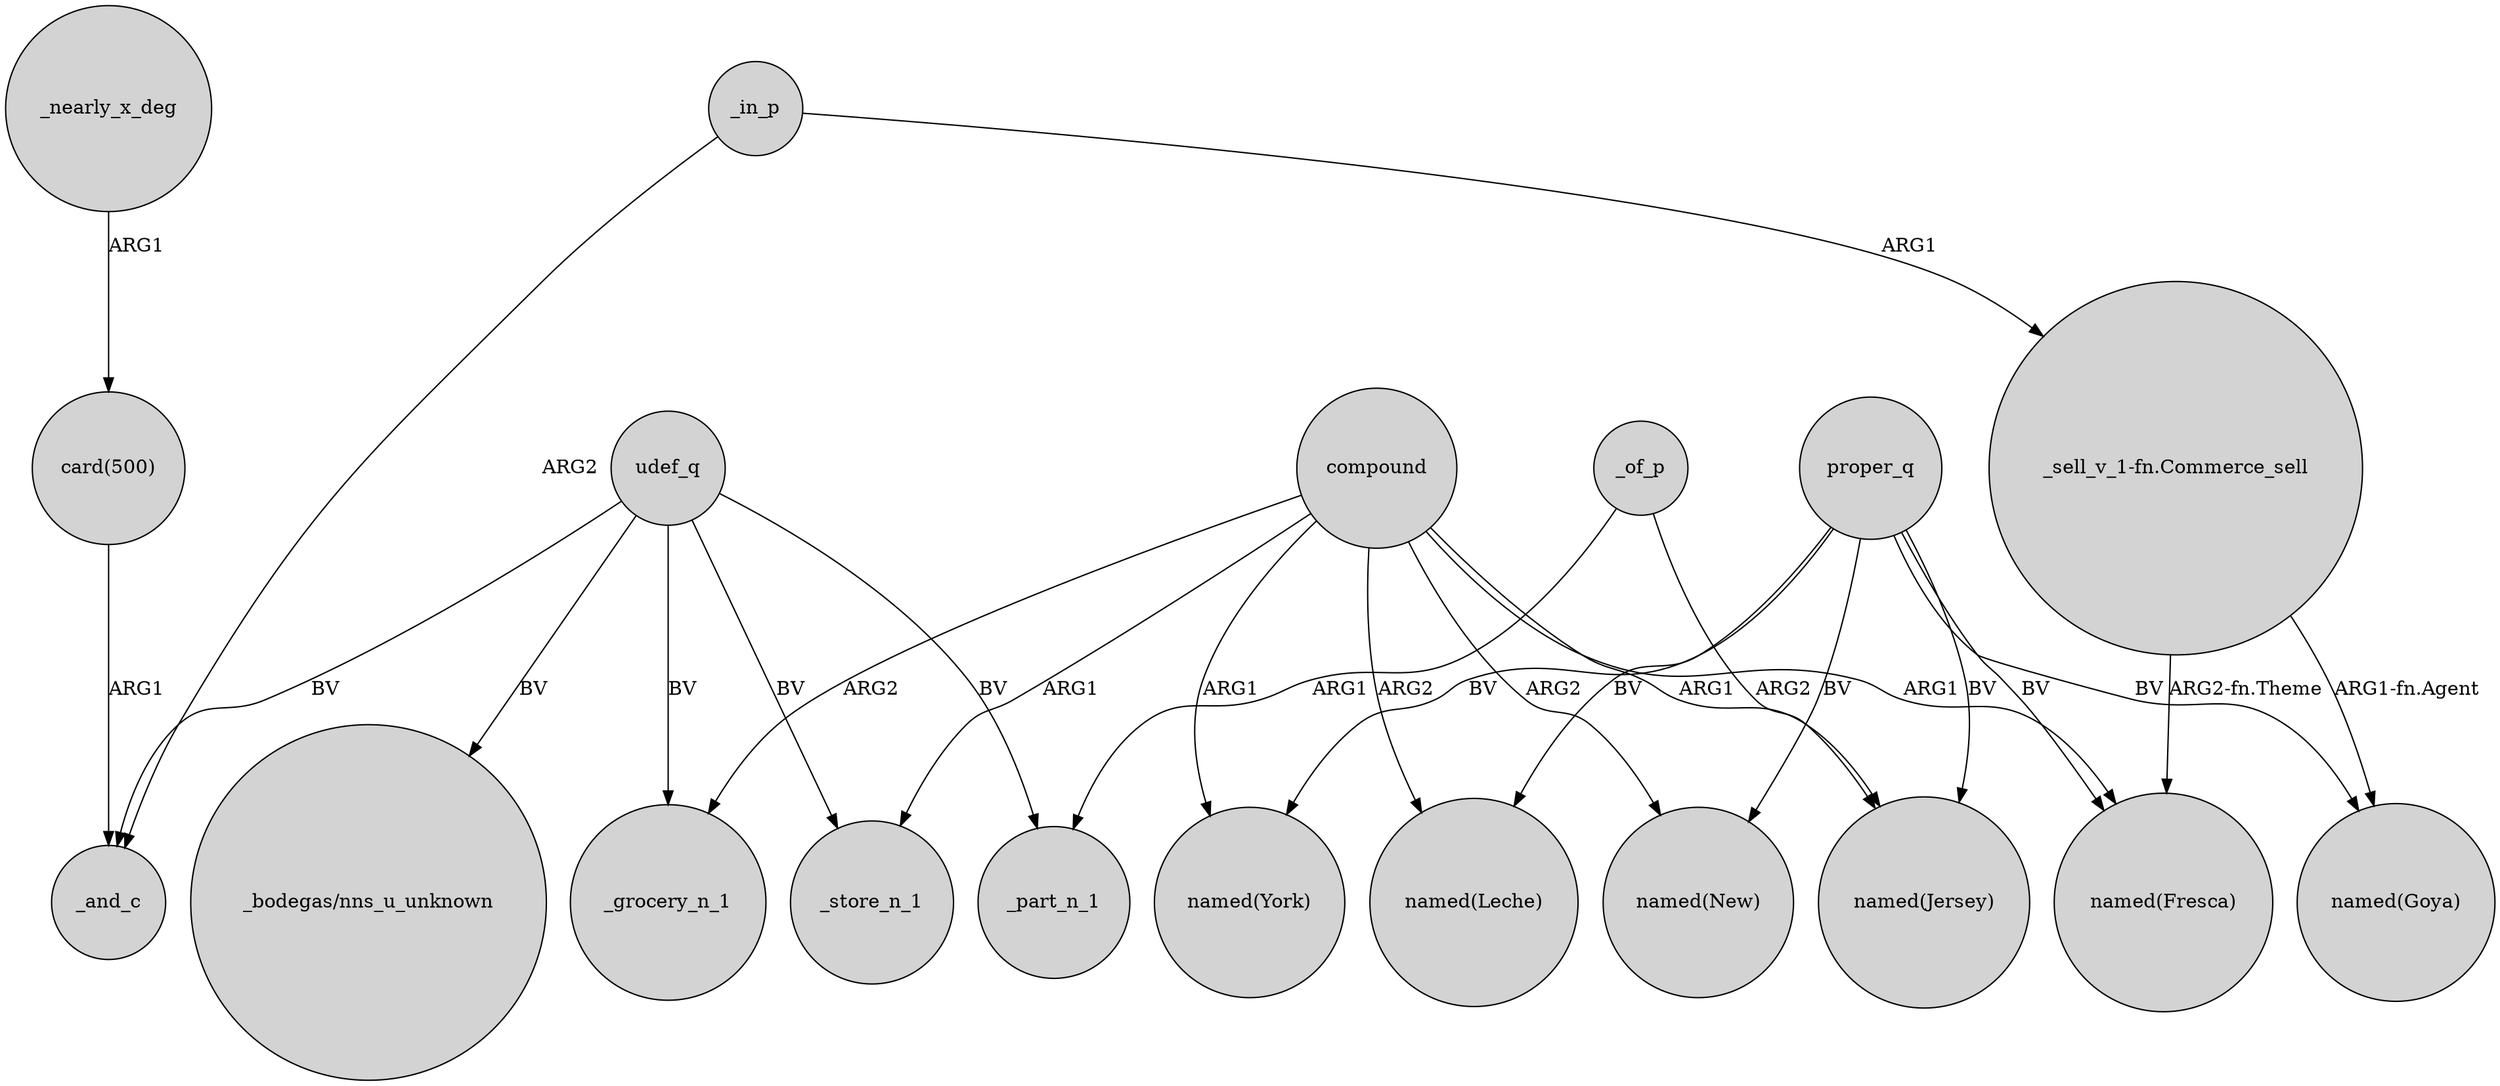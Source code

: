 digraph {
	node [shape=circle style=filled]
	udef_q -> "_bodegas/nns_u_unknown" [label=BV]
	compound -> "named(New)" [label=ARG2]
	compound -> _store_n_1 [label=ARG1]
	proper_q -> "named(New)" [label=BV]
	"_sell_v_1-fn.Commerce_sell" -> "named(Fresca)" [label="ARG2-fn.Theme"]
	"_sell_v_1-fn.Commerce_sell" -> "named(Goya)" [label="ARG1-fn.Agent"]
	proper_q -> "named(Leche)" [label=BV]
	_of_p -> _part_n_1 [label=ARG1]
	proper_q -> "named(Goya)" [label=BV]
	compound -> "named(York)" [label=ARG1]
	_in_p -> "_sell_v_1-fn.Commerce_sell" [label=ARG1]
	compound -> "named(Jersey)" [label=ARG1]
	_of_p -> "named(Jersey)" [label=ARG2]
	proper_q -> "named(Jersey)" [label=BV]
	udef_q -> _part_n_1 [label=BV]
	_nearly_x_deg -> "card(500)" [label=ARG1]
	proper_q -> "named(Fresca)" [label=BV]
	compound -> "named(Fresca)" [label=ARG1]
	"card(500)" -> _and_c [label=ARG1]
	proper_q -> "named(York)" [label=BV]
	udef_q -> _and_c [label=BV]
	_in_p -> _and_c [label=ARG2]
	udef_q -> _store_n_1 [label=BV]
	compound -> _grocery_n_1 [label=ARG2]
	compound -> "named(Leche)" [label=ARG2]
	udef_q -> _grocery_n_1 [label=BV]
}
